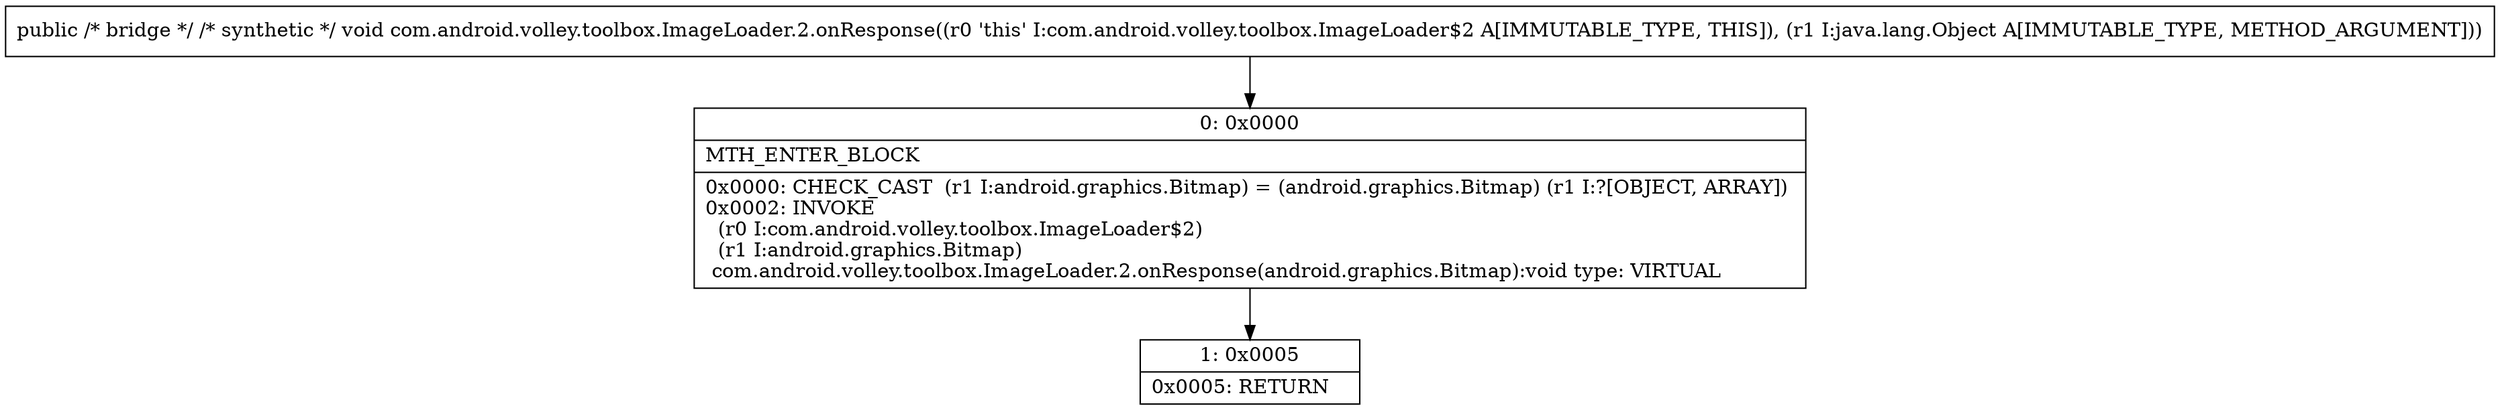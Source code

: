 digraph "CFG forcom.android.volley.toolbox.ImageLoader.2.onResponse(Ljava\/lang\/Object;)V" {
Node_0 [shape=record,label="{0\:\ 0x0000|MTH_ENTER_BLOCK\l|0x0000: CHECK_CAST  (r1 I:android.graphics.Bitmap) = (android.graphics.Bitmap) (r1 I:?[OBJECT, ARRAY]) \l0x0002: INVOKE  \l  (r0 I:com.android.volley.toolbox.ImageLoader$2)\l  (r1 I:android.graphics.Bitmap)\l com.android.volley.toolbox.ImageLoader.2.onResponse(android.graphics.Bitmap):void type: VIRTUAL \l}"];
Node_1 [shape=record,label="{1\:\ 0x0005|0x0005: RETURN   \l}"];
MethodNode[shape=record,label="{public \/* bridge *\/ \/* synthetic *\/ void com.android.volley.toolbox.ImageLoader.2.onResponse((r0 'this' I:com.android.volley.toolbox.ImageLoader$2 A[IMMUTABLE_TYPE, THIS]), (r1 I:java.lang.Object A[IMMUTABLE_TYPE, METHOD_ARGUMENT])) }"];
MethodNode -> Node_0;
Node_0 -> Node_1;
}

